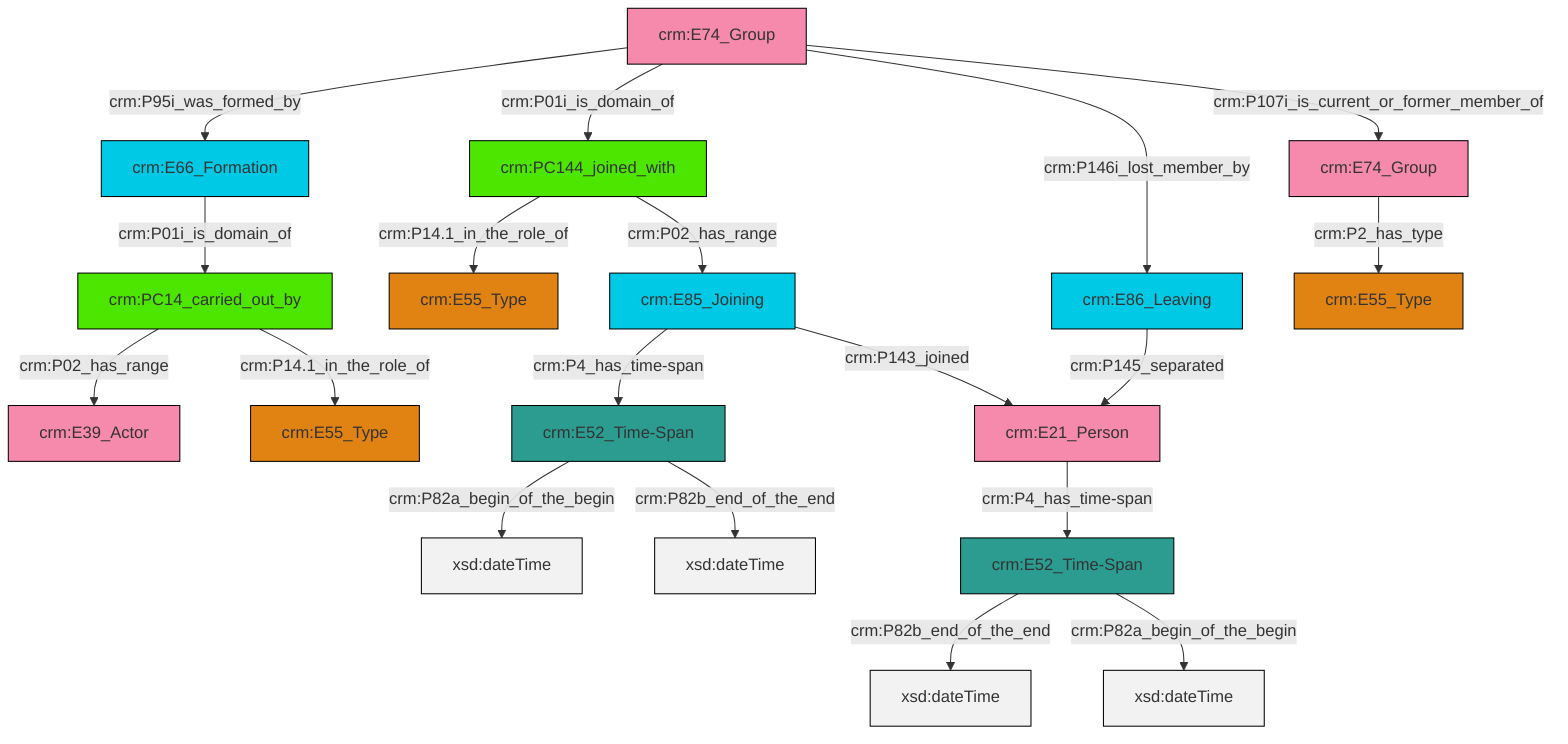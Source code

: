 graph TD
classDef Literal fill:#f2f2f2,stroke:#000000;
classDef CRM_Entity fill:#FFFFFF,stroke:#000000;
classDef Temporal_Entity fill:#00C9E6, stroke:#000000;
classDef Type fill:#E18312, stroke:#000000;
classDef Time-Span fill:#2C9C91, stroke:#000000;
classDef Appellation fill:#FFEB7F, stroke:#000000;
classDef Place fill:#008836, stroke:#000000;
classDef Persistent_Item fill:#B266B2, stroke:#000000;
classDef Conceptual_Object fill:#FFD700, stroke:#000000;
classDef Physical_Thing fill:#D2B48C, stroke:#000000;
classDef Actor fill:#f58aad, stroke:#000000;
classDef PC_Classes fill:#4ce600, stroke:#000000;
classDef Multi fill:#cccccc,stroke:#000000;

2["crm:PC14_carried_out_by"]:::PC_Classes -->|crm:P02_has_range| 3["crm:E39_Actor"]:::Actor
8["crm:E85_Joining"]:::Temporal_Entity -->|crm:P4_has_time-span| 0["crm:E52_Time-Span"]:::Time-Span
0["crm:E52_Time-Span"]:::Time-Span -->|crm:P82a_begin_of_the_begin| 13[xsd:dateTime]:::Literal
17["crm:PC144_joined_with"]:::PC_Classes -->|crm:P14.1_in_the_role_of| 14["crm:E55_Type"]:::Type
19["crm:E52_Time-Span"]:::Time-Span -->|crm:P82b_end_of_the_end| 20[xsd:dateTime]:::Literal
21["crm:E74_Group"]:::Actor -->|crm:P95i_was_formed_by| 6["crm:E66_Formation"]:::Temporal_Entity
2["crm:PC14_carried_out_by"]:::PC_Classes -->|crm:P14.1_in_the_role_of| 4["crm:E55_Type"]:::Type
17["crm:PC144_joined_with"]:::PC_Classes -->|crm:P02_has_range| 8["crm:E85_Joining"]:::Temporal_Entity
21["crm:E74_Group"]:::Actor -->|crm:P01i_is_domain_of| 17["crm:PC144_joined_with"]:::PC_Classes
11["crm:E86_Leaving"]:::Temporal_Entity -->|crm:P145_separated| 23["crm:E21_Person"]:::Actor
19["crm:E52_Time-Span"]:::Time-Span -->|crm:P82a_begin_of_the_begin| 27[xsd:dateTime]:::Literal
21["crm:E74_Group"]:::Actor -->|crm:P146i_lost_member_by| 11["crm:E86_Leaving"]:::Temporal_Entity
28["crm:E74_Group"]:::Actor -->|crm:P2_has_type| 9["crm:E55_Type"]:::Type
8["crm:E85_Joining"]:::Temporal_Entity -->|crm:P143_joined| 23["crm:E21_Person"]:::Actor
23["crm:E21_Person"]:::Actor -->|crm:P4_has_time-span| 19["crm:E52_Time-Span"]:::Time-Span
0["crm:E52_Time-Span"]:::Time-Span -->|crm:P82b_end_of_the_end| 29[xsd:dateTime]:::Literal
6["crm:E66_Formation"]:::Temporal_Entity -->|crm:P01i_is_domain_of| 2["crm:PC14_carried_out_by"]:::PC_Classes
21["crm:E74_Group"]:::Actor -->|crm:P107i_is_current_or_former_member_of| 28["crm:E74_Group"]:::Actor